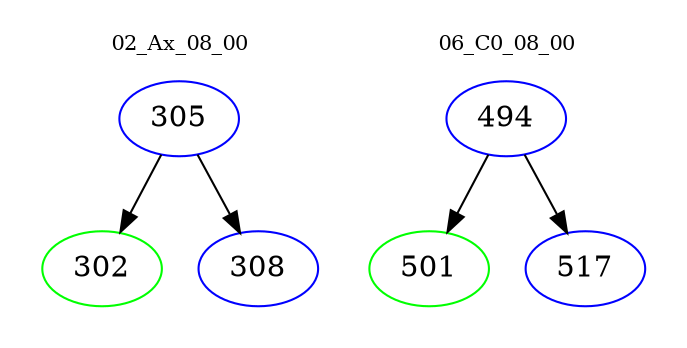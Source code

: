 digraph{
subgraph cluster_0 {
color = white
label = "02_Ax_08_00";
fontsize=10;
T0_305 [label="305", color="blue"]
T0_305 -> T0_302 [color="black"]
T0_302 [label="302", color="green"]
T0_305 -> T0_308 [color="black"]
T0_308 [label="308", color="blue"]
}
subgraph cluster_1 {
color = white
label = "06_C0_08_00";
fontsize=10;
T1_494 [label="494", color="blue"]
T1_494 -> T1_501 [color="black"]
T1_501 [label="501", color="green"]
T1_494 -> T1_517 [color="black"]
T1_517 [label="517", color="blue"]
}
}
